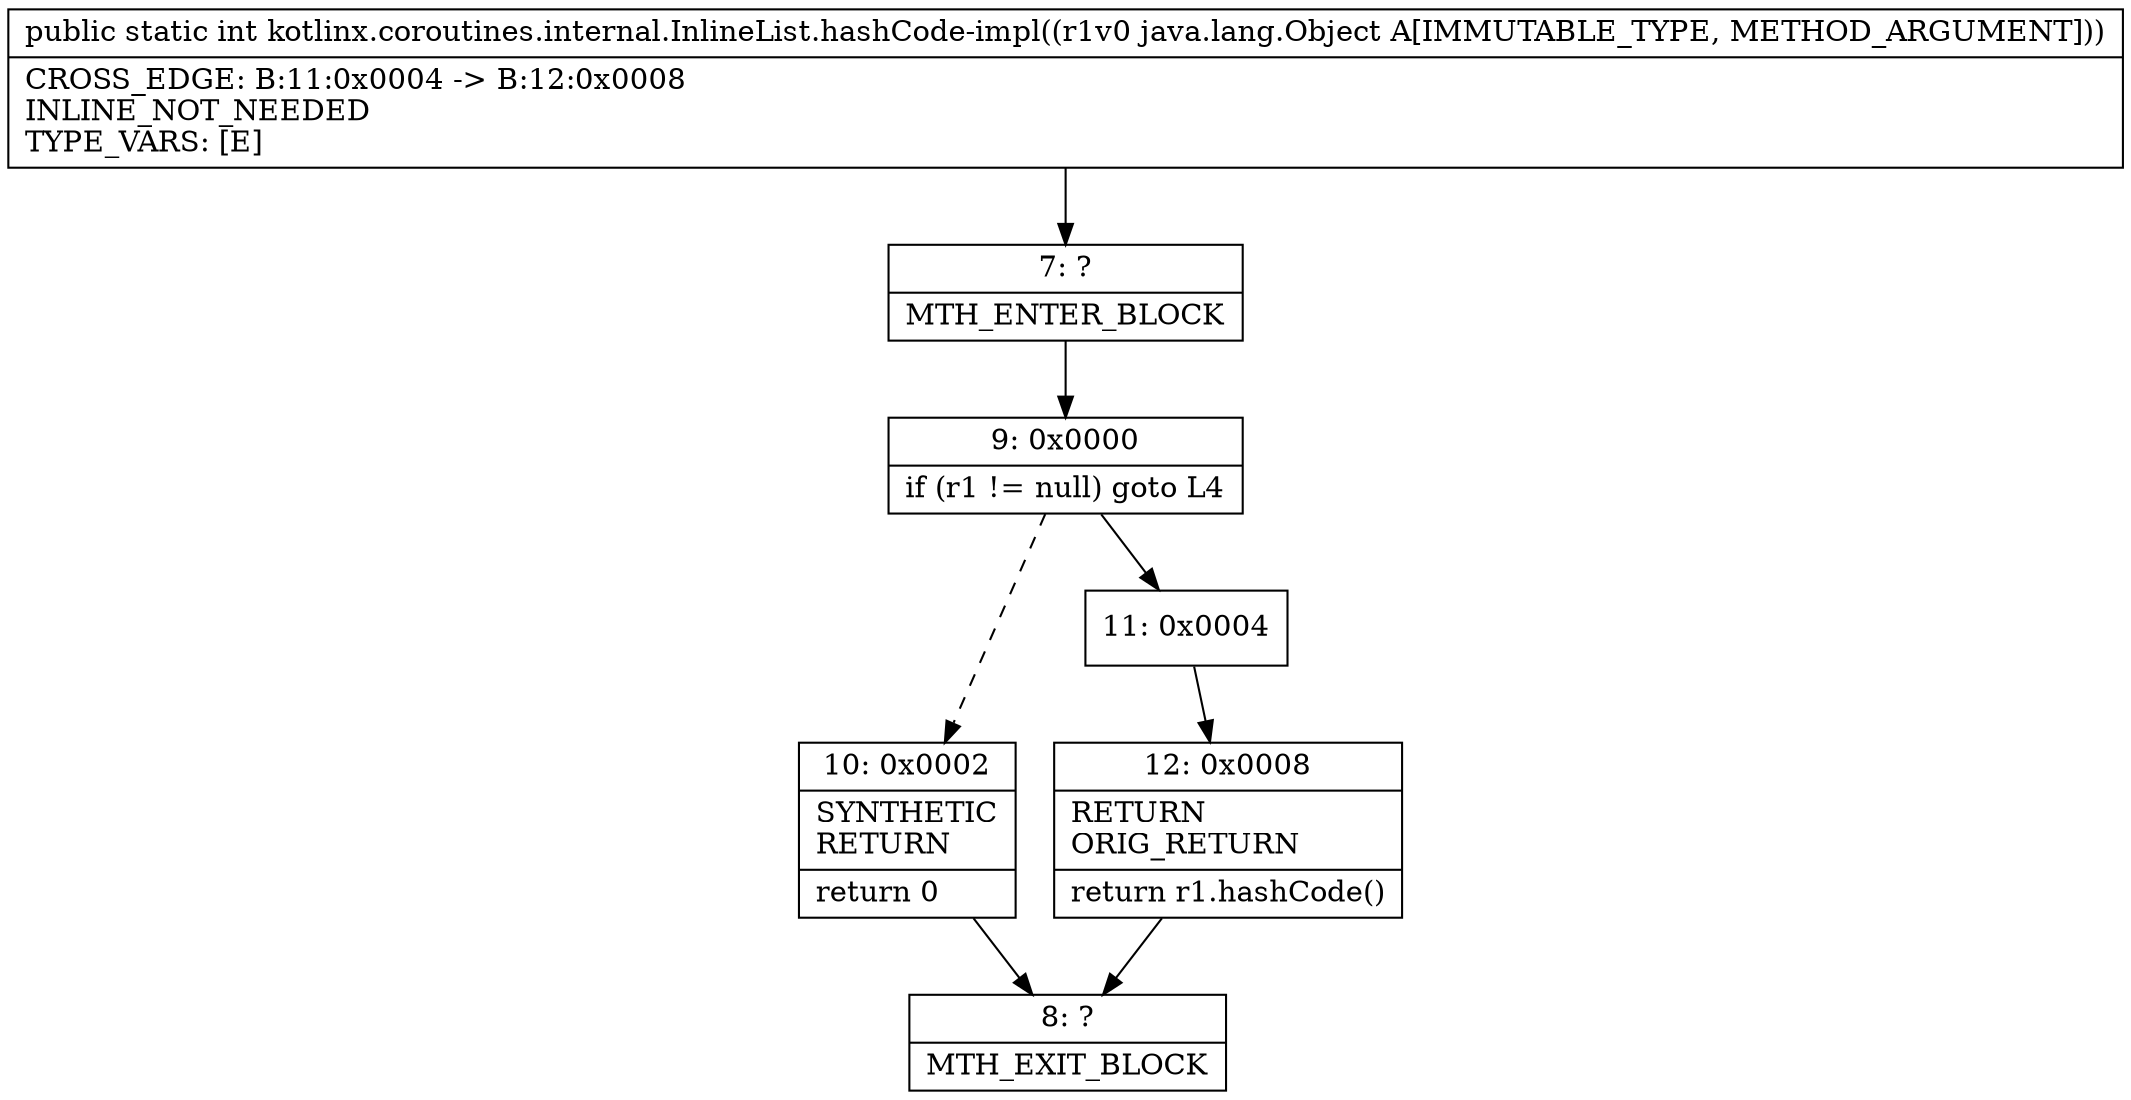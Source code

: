 digraph "CFG forkotlinx.coroutines.internal.InlineList.hashCode\-impl(Ljava\/lang\/Object;)I" {
Node_7 [shape=record,label="{7\:\ ?|MTH_ENTER_BLOCK\l}"];
Node_9 [shape=record,label="{9\:\ 0x0000|if (r1 != null) goto L4\l}"];
Node_10 [shape=record,label="{10\:\ 0x0002|SYNTHETIC\lRETURN\l|return 0\l}"];
Node_8 [shape=record,label="{8\:\ ?|MTH_EXIT_BLOCK\l}"];
Node_11 [shape=record,label="{11\:\ 0x0004}"];
Node_12 [shape=record,label="{12\:\ 0x0008|RETURN\lORIG_RETURN\l|return r1.hashCode()\l}"];
MethodNode[shape=record,label="{public static int kotlinx.coroutines.internal.InlineList.hashCode\-impl((r1v0 java.lang.Object A[IMMUTABLE_TYPE, METHOD_ARGUMENT]))  | CROSS_EDGE: B:11:0x0004 \-\> B:12:0x0008\lINLINE_NOT_NEEDED\lTYPE_VARS: [E]\l}"];
MethodNode -> Node_7;Node_7 -> Node_9;
Node_9 -> Node_10[style=dashed];
Node_9 -> Node_11;
Node_10 -> Node_8;
Node_11 -> Node_12;
Node_12 -> Node_8;
}

